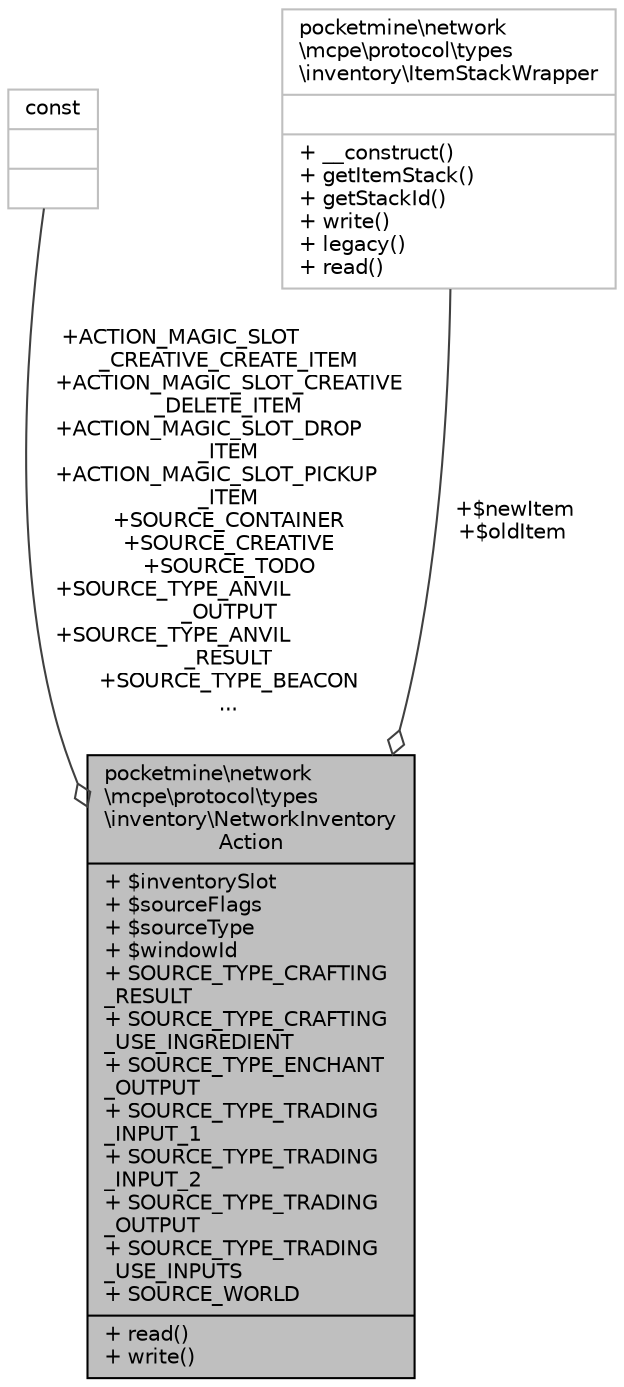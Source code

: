 digraph "pocketmine\network\mcpe\protocol\types\inventory\NetworkInventoryAction"
{
 // INTERACTIVE_SVG=YES
 // LATEX_PDF_SIZE
  edge [fontname="Helvetica",fontsize="10",labelfontname="Helvetica",labelfontsize="10"];
  node [fontname="Helvetica",fontsize="10",shape=record];
  Node1 [label="{pocketmine\\network\l\\mcpe\\protocol\\types\l\\inventory\\NetworkInventory\lAction\n|+ $inventorySlot\l+ $sourceFlags\l+ $sourceType\l+ $windowId\l+ SOURCE_TYPE_CRAFTING\l_RESULT\l+ SOURCE_TYPE_CRAFTING\l_USE_INGREDIENT\l+ SOURCE_TYPE_ENCHANT\l_OUTPUT\l+ SOURCE_TYPE_TRADING\l_INPUT_1\l+ SOURCE_TYPE_TRADING\l_INPUT_2\l+ SOURCE_TYPE_TRADING\l_OUTPUT\l+ SOURCE_TYPE_TRADING\l_USE_INPUTS\l+ SOURCE_WORLD\l|+ read()\l+ write()\l}",height=0.2,width=0.4,color="black", fillcolor="grey75", style="filled", fontcolor="black",tooltip=" "];
  Node2 -> Node1 [color="grey25",fontsize="10",style="solid",label=" +ACTION_MAGIC_SLOT\l_CREATIVE_CREATE_ITEM\n+ACTION_MAGIC_SLOT_CREATIVE\l_DELETE_ITEM\n+ACTION_MAGIC_SLOT_DROP\l_ITEM\n+ACTION_MAGIC_SLOT_PICKUP\l_ITEM\n+SOURCE_CONTAINER\n+SOURCE_CREATIVE\n+SOURCE_TODO\n+SOURCE_TYPE_ANVIL\l_OUTPUT\n+SOURCE_TYPE_ANVIL\l_RESULT\n+SOURCE_TYPE_BEACON\n..." ,arrowhead="odiamond",fontname="Helvetica"];
  Node2 [label="{const\n||}",height=0.2,width=0.4,color="grey75", fillcolor="white", style="filled",tooltip=" "];
  Node3 -> Node1 [color="grey25",fontsize="10",style="solid",label=" +$newItem\n+$oldItem" ,arrowhead="odiamond",fontname="Helvetica"];
  Node3 [label="{pocketmine\\network\l\\mcpe\\protocol\\types\l\\inventory\\ItemStackWrapper\n||+ __construct()\l+ getItemStack()\l+ getStackId()\l+ write()\l+ legacy()\l+ read()\l}",height=0.2,width=0.4,color="grey75", fillcolor="white", style="filled",URL="$dd/ded/classpocketmine_1_1network_1_1mcpe_1_1protocol_1_1types_1_1inventory_1_1_item_stack_wrapper.html",tooltip=" "];
}
